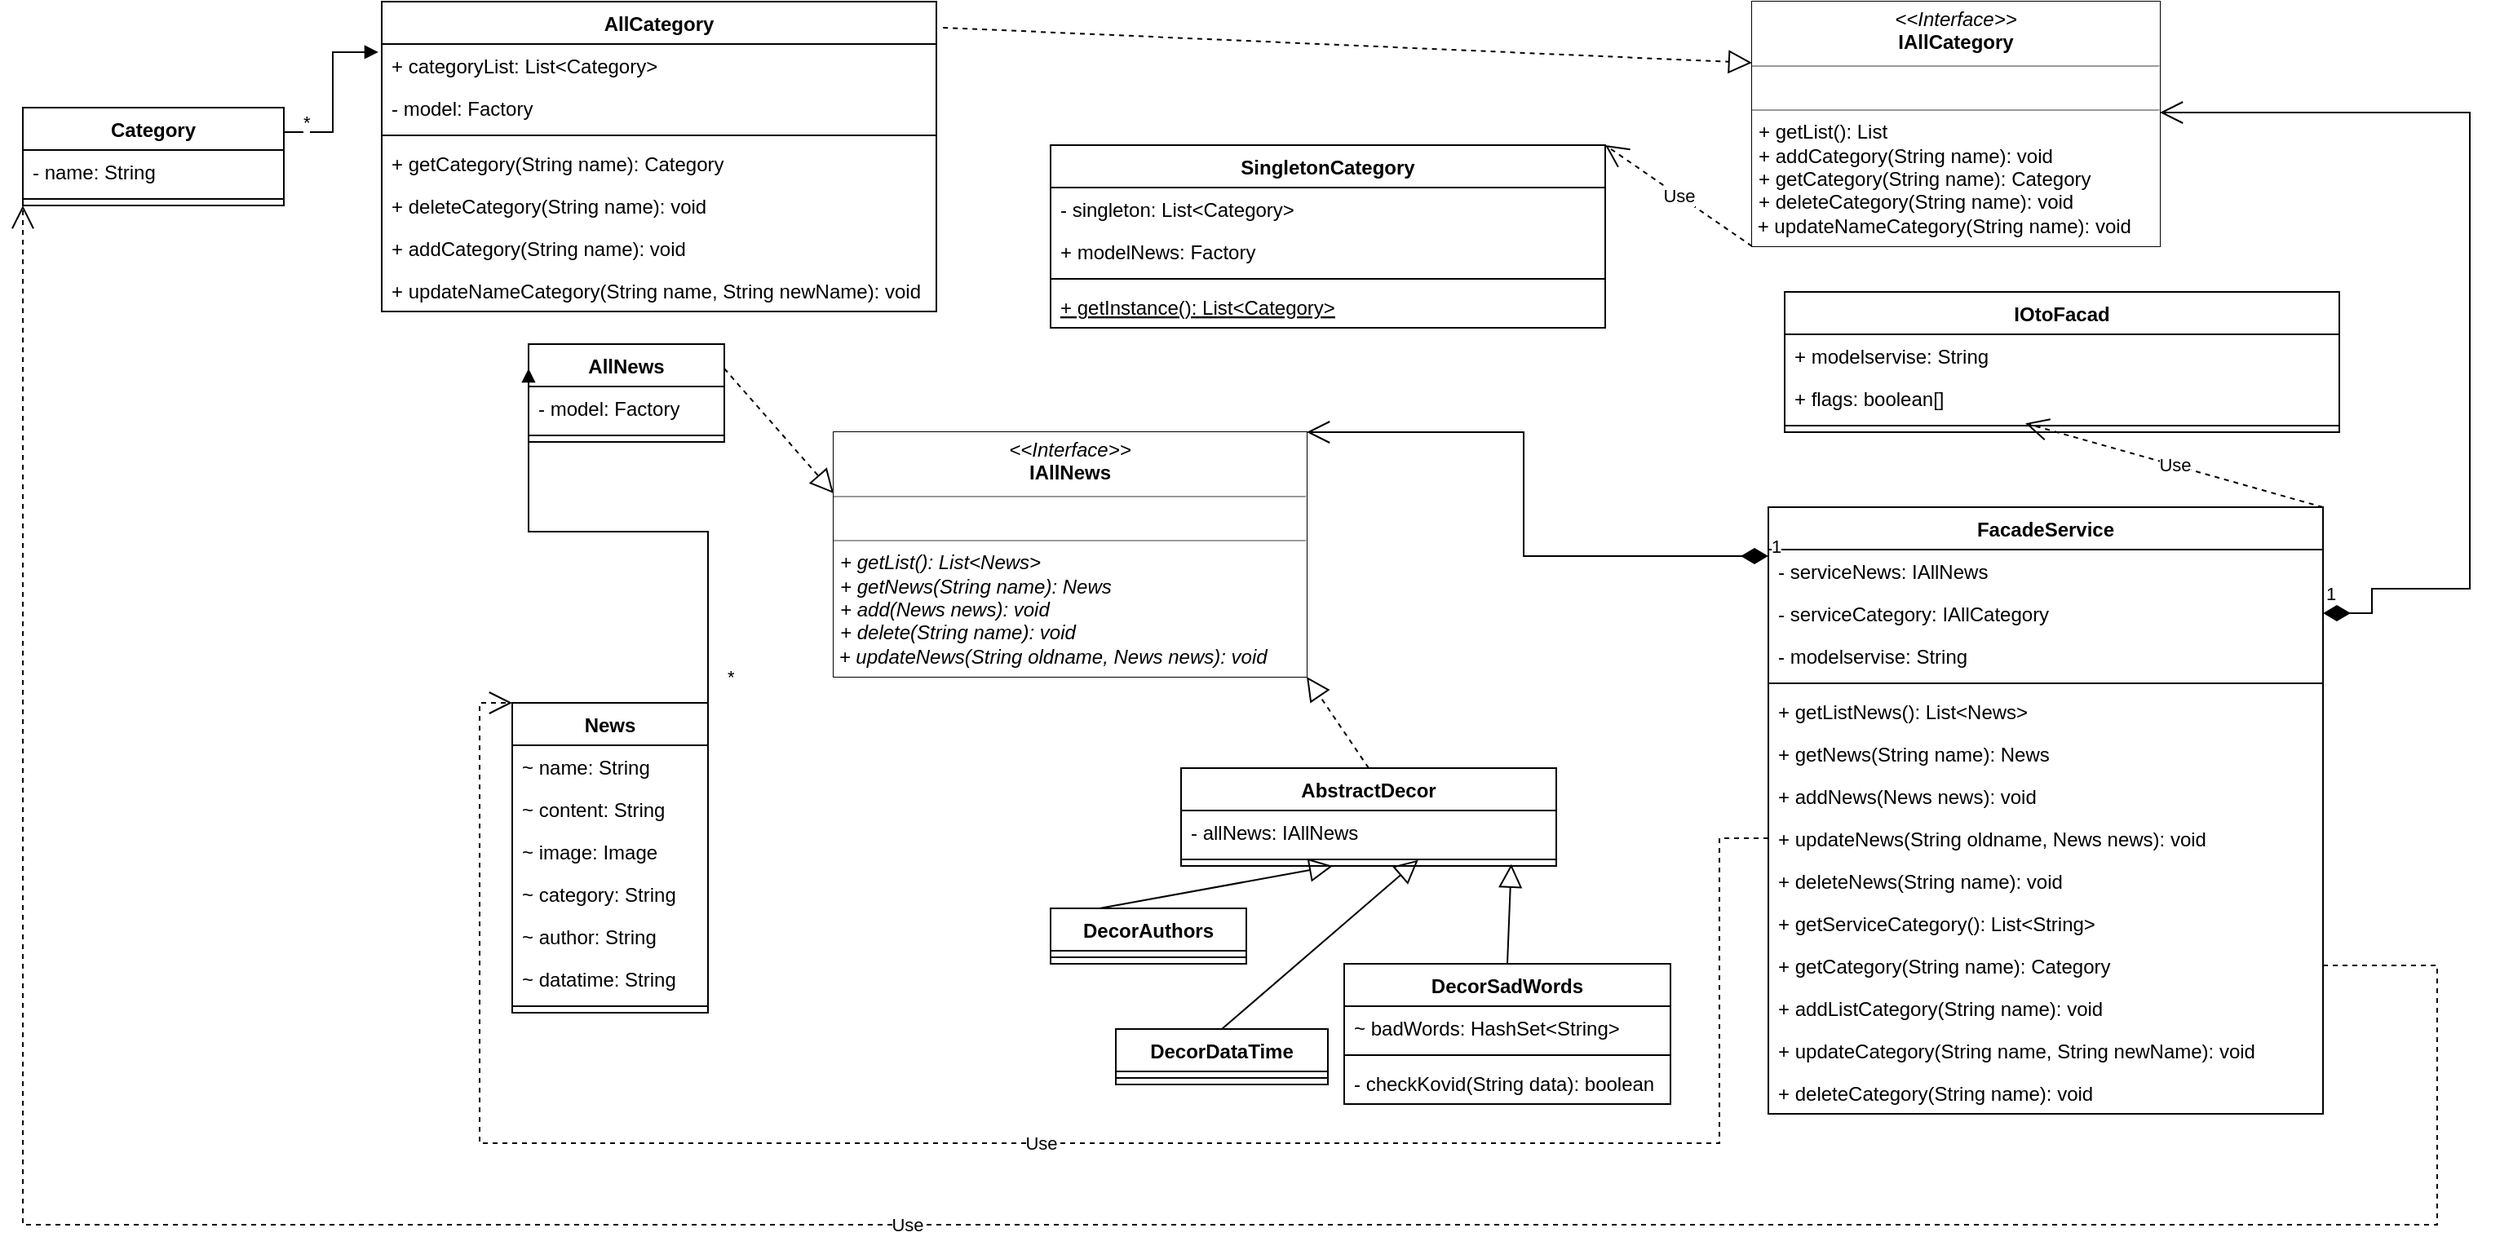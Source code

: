 <mxfile version="15.8.2" type="device"><diagram id="rL24LJcevm40rNRzbNfl" name="Facad"><mxGraphModel dx="2031" dy="1134" grid="1" gridSize="10" guides="1" tooltips="1" connect="1" arrows="1" fold="1" page="1" pageScale="1" pageWidth="827" pageHeight="1169" math="0" shadow="0"><root><mxCell id="0"/><mxCell id="1" parent="0"/><mxCell id="6PIqYTQvQOv_IJyZd2Ne-15" value="Category" style="swimlane;fontStyle=1;align=center;verticalAlign=top;childLayout=stackLayout;horizontal=1;startSize=26;horizontalStack=0;resizeParent=1;resizeParentMax=0;resizeLast=0;collapsible=1;marginBottom=0;labelBackgroundColor=#FFFFFF;" vertex="1" parent="1"><mxGeometry x="40" y="105" width="160" height="60" as="geometry"><mxRectangle x="40" y="80" width="80" height="26" as="alternateBounds"/></mxGeometry></mxCell><mxCell id="6PIqYTQvQOv_IJyZd2Ne-16" value="- name: String" style="text;strokeColor=none;fillColor=none;align=left;verticalAlign=top;spacingLeft=4;spacingRight=4;overflow=hidden;rotatable=0;points=[[0,0.5],[1,0.5]];portConstraint=eastwest;labelBackgroundColor=#FFFFFF;" vertex="1" parent="6PIqYTQvQOv_IJyZd2Ne-15"><mxGeometry y="26" width="160" height="26" as="geometry"/></mxCell><mxCell id="6PIqYTQvQOv_IJyZd2Ne-17" value="" style="line;strokeWidth=1;fillColor=none;align=left;verticalAlign=middle;spacingTop=-1;spacingLeft=3;spacingRight=3;rotatable=0;labelPosition=right;points=[];portConstraint=eastwest;labelBackgroundColor=#FFFFFF;" vertex="1" parent="6PIqYTQvQOv_IJyZd2Ne-15"><mxGeometry y="52" width="160" height="8" as="geometry"/></mxCell><mxCell id="6PIqYTQvQOv_IJyZd2Ne-24" value="AllCategory" style="swimlane;fontStyle=1;align=center;verticalAlign=top;childLayout=stackLayout;horizontal=1;startSize=26;horizontalStack=0;resizeParent=1;resizeParentMax=0;resizeLast=0;collapsible=1;marginBottom=0;labelBackgroundColor=#FFFFFF;" vertex="1" parent="1"><mxGeometry x="260" y="40" width="340" height="190" as="geometry"><mxRectangle x="260" y="80" width="100" height="26" as="alternateBounds"/></mxGeometry></mxCell><mxCell id="6PIqYTQvQOv_IJyZd2Ne-25" value="+ categoryList: List&lt;Category&gt;" style="text;strokeColor=none;fillColor=none;align=left;verticalAlign=top;spacingLeft=4;spacingRight=4;overflow=hidden;rotatable=0;points=[[0,0.5],[1,0.5]];portConstraint=eastwest;labelBackgroundColor=#FFFFFF;" vertex="1" parent="6PIqYTQvQOv_IJyZd2Ne-24"><mxGeometry y="26" width="340" height="26" as="geometry"/></mxCell><mxCell id="6PIqYTQvQOv_IJyZd2Ne-28" value="- model: Factory" style="text;strokeColor=none;fillColor=none;align=left;verticalAlign=top;spacingLeft=4;spacingRight=4;overflow=hidden;rotatable=0;points=[[0,0.5],[1,0.5]];portConstraint=eastwest;labelBackgroundColor=#FFFFFF;" vertex="1" parent="6PIqYTQvQOv_IJyZd2Ne-24"><mxGeometry y="52" width="340" height="26" as="geometry"/></mxCell><mxCell id="6PIqYTQvQOv_IJyZd2Ne-26" value="" style="line;strokeWidth=1;fillColor=none;align=left;verticalAlign=middle;spacingTop=-1;spacingLeft=3;spacingRight=3;rotatable=0;labelPosition=right;points=[];portConstraint=eastwest;labelBackgroundColor=#FFFFFF;" vertex="1" parent="6PIqYTQvQOv_IJyZd2Ne-24"><mxGeometry y="78" width="340" height="8" as="geometry"/></mxCell><mxCell id="6PIqYTQvQOv_IJyZd2Ne-27" value="+ getCategory(String name): Category" style="text;strokeColor=none;fillColor=none;align=left;verticalAlign=top;spacingLeft=4;spacingRight=4;overflow=hidden;rotatable=0;points=[[0,0.5],[1,0.5]];portConstraint=eastwest;labelBackgroundColor=#FFFFFF;" vertex="1" parent="6PIqYTQvQOv_IJyZd2Ne-24"><mxGeometry y="86" width="340" height="26" as="geometry"/></mxCell><mxCell id="6PIqYTQvQOv_IJyZd2Ne-29" value="+ deleteCategory(String name): void" style="text;strokeColor=none;fillColor=none;align=left;verticalAlign=top;spacingLeft=4;spacingRight=4;overflow=hidden;rotatable=0;points=[[0,0.5],[1,0.5]];portConstraint=eastwest;labelBackgroundColor=#FFFFFF;" vertex="1" parent="6PIqYTQvQOv_IJyZd2Ne-24"><mxGeometry y="112" width="340" height="26" as="geometry"/></mxCell><mxCell id="6PIqYTQvQOv_IJyZd2Ne-30" value="+ addCategory(String name): void" style="text;strokeColor=none;fillColor=none;align=left;verticalAlign=top;spacingLeft=4;spacingRight=4;overflow=hidden;rotatable=0;points=[[0,0.5],[1,0.5]];portConstraint=eastwest;labelBackgroundColor=#FFFFFF;" vertex="1" parent="6PIqYTQvQOv_IJyZd2Ne-24"><mxGeometry y="138" width="340" height="26" as="geometry"/></mxCell><mxCell id="6PIqYTQvQOv_IJyZd2Ne-31" value="+ updateNameCategory(String name, String newName): void" style="text;strokeColor=none;fillColor=none;align=left;verticalAlign=top;spacingLeft=4;spacingRight=4;overflow=hidden;rotatable=0;points=[[0,0.5],[1,0.5]];portConstraint=eastwest;labelBackgroundColor=#FFFFFF;" vertex="1" parent="6PIqYTQvQOv_IJyZd2Ne-24"><mxGeometry y="164" width="340" height="26" as="geometry"/></mxCell><mxCell id="6PIqYTQvQOv_IJyZd2Ne-32" value="News" style="swimlane;fontStyle=1;align=center;verticalAlign=top;childLayout=stackLayout;horizontal=1;startSize=26;horizontalStack=0;resizeParent=1;resizeParentMax=0;resizeLast=0;collapsible=1;marginBottom=0;labelBackgroundColor=#FFFFFF;" vertex="1" parent="1"><mxGeometry x="340" y="470" width="120" height="190" as="geometry"><mxRectangle x="260" y="80" width="100" height="26" as="alternateBounds"/></mxGeometry></mxCell><mxCell id="6PIqYTQvQOv_IJyZd2Ne-33" value="~ name: String" style="text;strokeColor=none;fillColor=none;align=left;verticalAlign=top;spacingLeft=4;spacingRight=4;overflow=hidden;rotatable=0;points=[[0,0.5],[1,0.5]];portConstraint=eastwest;labelBackgroundColor=#FFFFFF;" vertex="1" parent="6PIqYTQvQOv_IJyZd2Ne-32"><mxGeometry y="26" width="120" height="26" as="geometry"/></mxCell><mxCell id="6PIqYTQvQOv_IJyZd2Ne-34" value="~ content: String" style="text;strokeColor=none;fillColor=none;align=left;verticalAlign=top;spacingLeft=4;spacingRight=4;overflow=hidden;rotatable=0;points=[[0,0.5],[1,0.5]];portConstraint=eastwest;labelBackgroundColor=#FFFFFF;" vertex="1" parent="6PIqYTQvQOv_IJyZd2Ne-32"><mxGeometry y="52" width="120" height="26" as="geometry"/></mxCell><mxCell id="6PIqYTQvQOv_IJyZd2Ne-40" value="~ image: Image" style="text;strokeColor=none;fillColor=none;align=left;verticalAlign=top;spacingLeft=4;spacingRight=4;overflow=hidden;rotatable=0;points=[[0,0.5],[1,0.5]];portConstraint=eastwest;labelBackgroundColor=#FFFFFF;" vertex="1" parent="6PIqYTQvQOv_IJyZd2Ne-32"><mxGeometry y="78" width="120" height="26" as="geometry"/></mxCell><mxCell id="6PIqYTQvQOv_IJyZd2Ne-41" value="~ category: String" style="text;strokeColor=none;fillColor=none;align=left;verticalAlign=top;spacingLeft=4;spacingRight=4;overflow=hidden;rotatable=0;points=[[0,0.5],[1,0.5]];portConstraint=eastwest;labelBackgroundColor=#FFFFFF;" vertex="1" parent="6PIqYTQvQOv_IJyZd2Ne-32"><mxGeometry y="104" width="120" height="26" as="geometry"/></mxCell><mxCell id="6PIqYTQvQOv_IJyZd2Ne-43" value="~ author: String" style="text;strokeColor=none;fillColor=none;align=left;verticalAlign=top;spacingLeft=4;spacingRight=4;overflow=hidden;rotatable=0;points=[[0,0.5],[1,0.5]];portConstraint=eastwest;labelBackgroundColor=#FFFFFF;" vertex="1" parent="6PIqYTQvQOv_IJyZd2Ne-32"><mxGeometry y="130" width="120" height="26" as="geometry"/></mxCell><mxCell id="6PIqYTQvQOv_IJyZd2Ne-44" value="~ datatime: String" style="text;strokeColor=none;fillColor=none;align=left;verticalAlign=top;spacingLeft=4;spacingRight=4;overflow=hidden;rotatable=0;points=[[0,0.5],[1,0.5]];portConstraint=eastwest;labelBackgroundColor=#FFFFFF;" vertex="1" parent="6PIqYTQvQOv_IJyZd2Ne-32"><mxGeometry y="156" width="120" height="26" as="geometry"/></mxCell><mxCell id="6PIqYTQvQOv_IJyZd2Ne-35" value="" style="line;strokeWidth=1;fillColor=none;align=left;verticalAlign=middle;spacingTop=-1;spacingLeft=3;spacingRight=3;rotatable=0;labelPosition=right;points=[];portConstraint=eastwest;labelBackgroundColor=#FFFFFF;" vertex="1" parent="6PIqYTQvQOv_IJyZd2Ne-32"><mxGeometry y="182" width="120" height="8" as="geometry"/></mxCell><mxCell id="6PIqYTQvQOv_IJyZd2Ne-45" value="AllNews" style="swimlane;fontStyle=1;align=center;verticalAlign=top;childLayout=stackLayout;horizontal=1;startSize=26;horizontalStack=0;resizeParent=1;resizeParentMax=0;resizeLast=0;collapsible=1;marginBottom=0;labelBackgroundColor=#FFFFFF;" vertex="1" parent="1"><mxGeometry x="350" y="250" width="120" height="60" as="geometry"><mxRectangle x="260" y="80" width="100" height="26" as="alternateBounds"/></mxGeometry></mxCell><mxCell id="6PIqYTQvQOv_IJyZd2Ne-50" value="- model: Factory" style="text;strokeColor=none;fillColor=none;align=left;verticalAlign=top;spacingLeft=4;spacingRight=4;overflow=hidden;rotatable=0;points=[[0,0.5],[1,0.5]];portConstraint=eastwest;labelBackgroundColor=#FFFFFF;" vertex="1" parent="6PIqYTQvQOv_IJyZd2Ne-45"><mxGeometry y="26" width="120" height="26" as="geometry"/></mxCell><mxCell id="6PIqYTQvQOv_IJyZd2Ne-52" value="" style="line;strokeWidth=1;fillColor=none;align=left;verticalAlign=middle;spacingTop=-1;spacingLeft=3;spacingRight=3;rotatable=0;labelPosition=right;points=[];portConstraint=eastwest;labelBackgroundColor=#FFFFFF;" vertex="1" parent="6PIqYTQvQOv_IJyZd2Ne-45"><mxGeometry y="52" width="120" height="8" as="geometry"/></mxCell><mxCell id="6PIqYTQvQOv_IJyZd2Ne-53" value="&lt;p style=&quot;margin: 0px ; margin-top: 4px ; text-align: center&quot;&gt;&lt;i&gt;&amp;lt;&amp;lt;Interface&amp;gt;&amp;gt;&lt;/i&gt;&lt;br&gt;&lt;b&gt;IAllCategory&lt;/b&gt;&lt;/p&gt;&lt;hr size=&quot;1&quot;&gt;&lt;p style=&quot;margin: 0px ; margin-left: 4px&quot;&gt;&lt;br&gt;&lt;/p&gt;&lt;hr size=&quot;1&quot;&gt;&lt;p style=&quot;margin: 0px ; margin-left: 4px&quot;&gt;+ getList(): List&lt;br&gt;+ addCategory(String name): void&lt;/p&gt;&lt;p style=&quot;margin: 0px ; margin-left: 4px&quot;&gt;+ getCategory(String name): Category&lt;/p&gt;&lt;p style=&quot;margin: 0px ; margin-left: 4px&quot;&gt;+ deleteCategory(String name): void&lt;br&gt;&lt;/p&gt;&lt;div&gt;&amp;nbsp;+ updateNameCategory(String name): void&lt;br&gt;&lt;/div&gt;" style="verticalAlign=top;align=left;overflow=fill;fontSize=12;fontFamily=Helvetica;html=1;labelBackgroundColor=#FFFFFF;" vertex="1" parent="1"><mxGeometry x="1100" y="40" width="250" height="150" as="geometry"/></mxCell><mxCell id="6PIqYTQvQOv_IJyZd2Ne-54" value="&lt;p style=&quot;margin: 0px ; margin-top: 4px ; text-align: center&quot;&gt;&lt;i&gt;&amp;lt;&amp;lt;Interface&amp;gt;&amp;gt;&lt;/i&gt;&lt;br&gt;&lt;b&gt;IAllNews&lt;/b&gt;&lt;/p&gt;&lt;hr size=&quot;1&quot;&gt;&lt;p style=&quot;margin: 0px ; margin-left: 4px&quot;&gt;&lt;br&gt;&lt;/p&gt;&lt;hr size=&quot;1&quot;&gt;&lt;p style=&quot;margin: 0px 0px 0px 4px&quot;&gt;&lt;i&gt;+ getList(): List&amp;lt;News&amp;gt;&lt;br&gt;+ getNews(String name): News&lt;/i&gt;&lt;/p&gt;&lt;p style=&quot;margin: 0px 0px 0px 4px&quot;&gt;&lt;i&gt;+ add(News news): void&lt;/i&gt;&lt;/p&gt;&lt;p style=&quot;margin: 0px 0px 0px 4px&quot;&gt;&lt;i&gt;+ delete(String name): void&lt;br&gt;&lt;/i&gt;&lt;/p&gt;&lt;div&gt;&lt;i&gt;&amp;nbsp;+ updateNews(String oldname, News news): void&lt;/i&gt;&lt;/div&gt;" style="verticalAlign=top;align=left;overflow=fill;fontSize=12;fontFamily=Helvetica;html=1;labelBackgroundColor=#FFFFFF;" vertex="1" parent="1"><mxGeometry x="537" y="304" width="290" height="150" as="geometry"/></mxCell><mxCell id="6PIqYTQvQOv_IJyZd2Ne-55" value="AbstractDecor" style="swimlane;fontStyle=1;align=center;verticalAlign=top;childLayout=stackLayout;horizontal=1;startSize=26;horizontalStack=0;resizeParent=1;resizeParentMax=0;resizeLast=0;collapsible=1;marginBottom=0;labelBackgroundColor=#FFFFFF;" vertex="1" parent="1"><mxGeometry x="750" y="510" width="230" height="60" as="geometry"><mxRectangle x="260" y="80" width="100" height="26" as="alternateBounds"/></mxGeometry></mxCell><mxCell id="6PIqYTQvQOv_IJyZd2Ne-57" value="- allNews: IAllNews" style="text;strokeColor=none;fillColor=none;align=left;verticalAlign=top;spacingLeft=4;spacingRight=4;overflow=hidden;rotatable=0;points=[[0,0.5],[1,0.5]];portConstraint=eastwest;labelBackgroundColor=#FFFFFF;" vertex="1" parent="6PIqYTQvQOv_IJyZd2Ne-55"><mxGeometry y="26" width="230" height="26" as="geometry"/></mxCell><mxCell id="6PIqYTQvQOv_IJyZd2Ne-58" value="" style="line;strokeWidth=1;fillColor=none;align=left;verticalAlign=middle;spacingTop=-1;spacingLeft=3;spacingRight=3;rotatable=0;labelPosition=right;points=[];portConstraint=eastwest;labelBackgroundColor=#FFFFFF;" vertex="1" parent="6PIqYTQvQOv_IJyZd2Ne-55"><mxGeometry y="52" width="230" height="8" as="geometry"/></mxCell><mxCell id="6PIqYTQvQOv_IJyZd2Ne-63" value="" style="endArrow=block;dashed=1;endFill=0;endSize=12;html=1;rounded=0;exitX=0.5;exitY=0;exitDx=0;exitDy=0;entryX=1;entryY=1;entryDx=0;entryDy=0;" edge="1" parent="1" source="6PIqYTQvQOv_IJyZd2Ne-55" target="6PIqYTQvQOv_IJyZd2Ne-54"><mxGeometry width="160" relative="1" as="geometry"><mxPoint x="414" y="379.5" as="sourcePoint"/><mxPoint x="574" y="379.5" as="targetPoint"/></mxGeometry></mxCell><mxCell id="6PIqYTQvQOv_IJyZd2Ne-65" value="" style="endArrow=block;dashed=1;endFill=0;endSize=12;html=1;rounded=0;exitX=1.012;exitY=0.084;exitDx=0;exitDy=0;entryX=0;entryY=0.25;entryDx=0;entryDy=0;exitPerimeter=0;" edge="1" parent="1" source="6PIqYTQvQOv_IJyZd2Ne-24" target="6PIqYTQvQOv_IJyZd2Ne-53"><mxGeometry width="160" relative="1" as="geometry"><mxPoint x="490" y="325" as="sourcePoint"/><mxPoint x="750" y="240" as="targetPoint"/></mxGeometry></mxCell><mxCell id="6PIqYTQvQOv_IJyZd2Ne-64" value="" style="endArrow=block;dashed=1;endFill=0;endSize=12;html=1;rounded=0;exitX=1;exitY=0.25;exitDx=0;exitDy=0;entryX=0;entryY=0.25;entryDx=0;entryDy=0;" edge="1" parent="1" source="6PIqYTQvQOv_IJyZd2Ne-45" target="6PIqYTQvQOv_IJyZd2Ne-54"><mxGeometry width="160" relative="1" as="geometry"><mxPoint x="320" y="467.5" as="sourcePoint"/><mxPoint x="580" y="382.5" as="targetPoint"/></mxGeometry></mxCell><mxCell id="6PIqYTQvQOv_IJyZd2Ne-66" value="" style="endArrow=block;endFill=1;html=1;edgeStyle=orthogonalEdgeStyle;align=left;verticalAlign=top;rounded=0;exitX=1;exitY=0.25;exitDx=0;exitDy=0;entryX=-0.006;entryY=0.192;entryDx=0;entryDy=0;entryPerimeter=0;" edge="1" parent="1" source="6PIqYTQvQOv_IJyZd2Ne-15" target="6PIqYTQvQOv_IJyZd2Ne-25"><mxGeometry x="-1" relative="1" as="geometry"><mxPoint x="330" y="430" as="sourcePoint"/><mxPoint x="490" y="430" as="targetPoint"/></mxGeometry></mxCell><mxCell id="6PIqYTQvQOv_IJyZd2Ne-67" value="*" style="edgeLabel;resizable=0;html=1;align=left;verticalAlign=bottom;labelBackgroundColor=#FFFFFF;" connectable="0" vertex="1" parent="6PIqYTQvQOv_IJyZd2Ne-66"><mxGeometry x="-1" relative="1" as="geometry"><mxPoint x="10" y="2" as="offset"/></mxGeometry></mxCell><mxCell id="6PIqYTQvQOv_IJyZd2Ne-68" value="" style="endArrow=block;endFill=1;html=1;edgeStyle=orthogonalEdgeStyle;align=left;verticalAlign=top;rounded=0;entryX=0;entryY=0.25;entryDx=0;entryDy=0;exitX=1;exitY=1;exitDx=0;exitDy=0;" edge="1" parent="1" source="6PIqYTQvQOv_IJyZd2Ne-32" target="6PIqYTQvQOv_IJyZd2Ne-45"><mxGeometry x="-1" relative="1" as="geometry"><mxPoint x="120" y="365" as="sourcePoint"/><mxPoint x="227.96" y="384.992" as="targetPoint"/><Array as="points"><mxPoint x="460" y="365"/><mxPoint x="350" y="365"/></Array></mxGeometry></mxCell><mxCell id="6PIqYTQvQOv_IJyZd2Ne-69" value="*" style="edgeLabel;resizable=0;html=1;align=left;verticalAlign=bottom;labelBackgroundColor=#FFFFFF;" connectable="0" vertex="1" parent="6PIqYTQvQOv_IJyZd2Ne-68"><mxGeometry x="-1" relative="1" as="geometry"><mxPoint x="10" y="-198" as="offset"/></mxGeometry></mxCell><mxCell id="6PIqYTQvQOv_IJyZd2Ne-71" value="DecorAuthors" style="swimlane;fontStyle=1;align=center;verticalAlign=top;childLayout=stackLayout;horizontal=1;startSize=26;horizontalStack=0;resizeParent=1;resizeParentMax=0;resizeLast=0;collapsible=1;marginBottom=0;labelBackgroundColor=#FFFFFF;" vertex="1" parent="1"><mxGeometry x="670" y="596" width="120" height="34" as="geometry"><mxRectangle x="260" y="80" width="100" height="26" as="alternateBounds"/></mxGeometry></mxCell><mxCell id="6PIqYTQvQOv_IJyZd2Ne-73" value="" style="line;strokeWidth=1;fillColor=none;align=left;verticalAlign=middle;spacingTop=-1;spacingLeft=3;spacingRight=3;rotatable=0;labelPosition=right;points=[];portConstraint=eastwest;labelBackgroundColor=#FFFFFF;" vertex="1" parent="6PIqYTQvQOv_IJyZd2Ne-71"><mxGeometry y="26" width="120" height="8" as="geometry"/></mxCell><mxCell id="6PIqYTQvQOv_IJyZd2Ne-74" value="DecorSadWords" style="swimlane;fontStyle=1;align=center;verticalAlign=top;childLayout=stackLayout;horizontal=1;startSize=26;horizontalStack=0;resizeParent=1;resizeParentMax=0;resizeLast=0;collapsible=1;marginBottom=0;labelBackgroundColor=#FFFFFF;" vertex="1" parent="1"><mxGeometry x="850" y="630" width="200" height="86" as="geometry"><mxRectangle x="260" y="80" width="100" height="26" as="alternateBounds"/></mxGeometry></mxCell><mxCell id="6PIqYTQvQOv_IJyZd2Ne-75" value="~ badWords: HashSet&lt;String&gt;" style="text;strokeColor=none;fillColor=none;align=left;verticalAlign=top;spacingLeft=4;spacingRight=4;overflow=hidden;rotatable=0;points=[[0,0.5],[1,0.5]];portConstraint=eastwest;labelBackgroundColor=#FFFFFF;" vertex="1" parent="6PIqYTQvQOv_IJyZd2Ne-74"><mxGeometry y="26" width="200" height="26" as="geometry"/></mxCell><mxCell id="6PIqYTQvQOv_IJyZd2Ne-76" value="" style="line;strokeWidth=1;fillColor=none;align=left;verticalAlign=middle;spacingTop=-1;spacingLeft=3;spacingRight=3;rotatable=0;labelPosition=right;points=[];portConstraint=eastwest;labelBackgroundColor=#FFFFFF;" vertex="1" parent="6PIqYTQvQOv_IJyZd2Ne-74"><mxGeometry y="52" width="200" height="8" as="geometry"/></mxCell><mxCell id="6PIqYTQvQOv_IJyZd2Ne-80" value="- checkKovid(String data): boolean" style="text;strokeColor=none;fillColor=none;align=left;verticalAlign=top;spacingLeft=4;spacingRight=4;overflow=hidden;rotatable=0;points=[[0,0.5],[1,0.5]];portConstraint=eastwest;labelBackgroundColor=#FFFFFF;" vertex="1" parent="6PIqYTQvQOv_IJyZd2Ne-74"><mxGeometry y="60" width="200" height="26" as="geometry"/></mxCell><mxCell id="6PIqYTQvQOv_IJyZd2Ne-77" value="DecorDataTime" style="swimlane;fontStyle=1;align=center;verticalAlign=top;childLayout=stackLayout;horizontal=1;startSize=26;horizontalStack=0;resizeParent=1;resizeParentMax=0;resizeLast=0;collapsible=1;marginBottom=0;labelBackgroundColor=#FFFFFF;" vertex="1" parent="1"><mxGeometry x="710" y="670" width="130" height="34" as="geometry"><mxRectangle x="260" y="80" width="100" height="26" as="alternateBounds"/></mxGeometry></mxCell><mxCell id="6PIqYTQvQOv_IJyZd2Ne-79" value="" style="line;strokeWidth=1;fillColor=none;align=left;verticalAlign=middle;spacingTop=-1;spacingLeft=3;spacingRight=3;rotatable=0;labelPosition=right;points=[];portConstraint=eastwest;labelBackgroundColor=#FFFFFF;" vertex="1" parent="6PIqYTQvQOv_IJyZd2Ne-77"><mxGeometry y="26" width="130" height="8" as="geometry"/></mxCell><mxCell id="6PIqYTQvQOv_IJyZd2Ne-81" value="" style="endArrow=block;endFill=0;endSize=12;html=1;rounded=0;exitX=0.25;exitY=0;exitDx=0;exitDy=0;" edge="1" parent="1" source="6PIqYTQvQOv_IJyZd2Ne-71" target="6PIqYTQvQOv_IJyZd2Ne-58"><mxGeometry width="160" relative="1" as="geometry"><mxPoint x="30" y="630" as="sourcePoint"/><mxPoint x="270" y="590" as="targetPoint"/></mxGeometry></mxCell><mxCell id="6PIqYTQvQOv_IJyZd2Ne-82" value="" style="endArrow=block;endFill=0;endSize=12;html=1;rounded=0;exitX=0.5;exitY=0;exitDx=0;exitDy=0;entryX=0.632;entryY=0.542;entryDx=0;entryDy=0;entryPerimeter=0;" edge="1" parent="1" source="6PIqYTQvQOv_IJyZd2Ne-77" target="6PIqYTQvQOv_IJyZd2Ne-58"><mxGeometry width="160" relative="1" as="geometry"><mxPoint x="400.34" y="637.83" as="sourcePoint"/><mxPoint x="479.66" y="579.998" as="targetPoint"/></mxGeometry></mxCell><mxCell id="6PIqYTQvQOv_IJyZd2Ne-83" value="" style="endArrow=block;endFill=0;endSize=12;html=1;rounded=0;entryX=0.88;entryY=0.854;entryDx=0;entryDy=0;entryPerimeter=0;exitX=0.5;exitY=0;exitDx=0;exitDy=0;" edge="1" parent="1" source="6PIqYTQvQOv_IJyZd2Ne-74" target="6PIqYTQvQOv_IJyZd2Ne-58"><mxGeometry width="160" relative="1" as="geometry"><mxPoint x="700" y="638" as="sourcePoint"/><mxPoint x="729.32" y="579.998" as="targetPoint"/></mxGeometry></mxCell><mxCell id="6PIqYTQvQOv_IJyZd2Ne-84" value="FacadeService" style="swimlane;fontStyle=1;align=center;verticalAlign=top;childLayout=stackLayout;horizontal=1;startSize=26;horizontalStack=0;resizeParent=1;resizeParentMax=0;resizeLast=0;collapsible=1;marginBottom=0;labelBackgroundColor=#FFFFFF;" vertex="1" parent="1"><mxGeometry x="1110" y="350" width="340" height="372" as="geometry"><mxRectangle x="260" y="80" width="100" height="26" as="alternateBounds"/></mxGeometry></mxCell><mxCell id="6PIqYTQvQOv_IJyZd2Ne-85" value="- serviceNews: IAllNews" style="text;strokeColor=none;fillColor=none;align=left;verticalAlign=top;spacingLeft=4;spacingRight=4;overflow=hidden;rotatable=0;points=[[0,0.5],[1,0.5]];portConstraint=eastwest;labelBackgroundColor=#FFFFFF;" vertex="1" parent="6PIqYTQvQOv_IJyZd2Ne-84"><mxGeometry y="26" width="340" height="26" as="geometry"/></mxCell><mxCell id="6PIqYTQvQOv_IJyZd2Ne-108" value="- serviceCategory: IAllCategory" style="text;strokeColor=none;fillColor=none;align=left;verticalAlign=top;spacingLeft=4;spacingRight=4;overflow=hidden;rotatable=0;points=[[0,0.5],[1,0.5]];portConstraint=eastwest;labelBackgroundColor=#FFFFFF;" vertex="1" parent="6PIqYTQvQOv_IJyZd2Ne-84"><mxGeometry y="52" width="340" height="26" as="geometry"/></mxCell><mxCell id="6PIqYTQvQOv_IJyZd2Ne-86" value="- modelservise: String" style="text;strokeColor=none;fillColor=none;align=left;verticalAlign=top;spacingLeft=4;spacingRight=4;overflow=hidden;rotatable=0;points=[[0,0.5],[1,0.5]];portConstraint=eastwest;labelBackgroundColor=#FFFFFF;" vertex="1" parent="6PIqYTQvQOv_IJyZd2Ne-84"><mxGeometry y="78" width="340" height="26" as="geometry"/></mxCell><mxCell id="6PIqYTQvQOv_IJyZd2Ne-87" value="" style="line;strokeWidth=1;fillColor=none;align=left;verticalAlign=middle;spacingTop=-1;spacingLeft=3;spacingRight=3;rotatable=0;labelPosition=right;points=[];portConstraint=eastwest;labelBackgroundColor=#FFFFFF;" vertex="1" parent="6PIqYTQvQOv_IJyZd2Ne-84"><mxGeometry y="104" width="340" height="8" as="geometry"/></mxCell><mxCell id="6PIqYTQvQOv_IJyZd2Ne-88" value="+ getListNews(): List&lt;News&gt;" style="text;strokeColor=none;fillColor=none;align=left;verticalAlign=top;spacingLeft=4;spacingRight=4;overflow=hidden;rotatable=0;points=[[0,0.5],[1,0.5]];portConstraint=eastwest;labelBackgroundColor=#FFFFFF;" vertex="1" parent="6PIqYTQvQOv_IJyZd2Ne-84"><mxGeometry y="112" width="340" height="26" as="geometry"/></mxCell><mxCell id="6PIqYTQvQOv_IJyZd2Ne-89" value="+ getNews(String name): News" style="text;strokeColor=none;fillColor=none;align=left;verticalAlign=top;spacingLeft=4;spacingRight=4;overflow=hidden;rotatable=0;points=[[0,0.5],[1,0.5]];portConstraint=eastwest;labelBackgroundColor=#FFFFFF;" vertex="1" parent="6PIqYTQvQOv_IJyZd2Ne-84"><mxGeometry y="138" width="340" height="26" as="geometry"/></mxCell><mxCell id="6PIqYTQvQOv_IJyZd2Ne-110" value="+ addNews(News news): void" style="text;strokeColor=none;fillColor=none;align=left;verticalAlign=top;spacingLeft=4;spacingRight=4;overflow=hidden;rotatable=0;points=[[0,0.5],[1,0.5]];portConstraint=eastwest;labelBackgroundColor=#FFFFFF;" vertex="1" parent="6PIqYTQvQOv_IJyZd2Ne-84"><mxGeometry y="164" width="340" height="26" as="geometry"/></mxCell><mxCell id="6PIqYTQvQOv_IJyZd2Ne-114" value="+ updateNews(String oldname, News news): void" style="text;strokeColor=none;fillColor=none;align=left;verticalAlign=top;spacingLeft=4;spacingRight=4;overflow=hidden;rotatable=0;points=[[0,0.5],[1,0.5]];portConstraint=eastwest;labelBackgroundColor=#FFFFFF;" vertex="1" parent="6PIqYTQvQOv_IJyZd2Ne-84"><mxGeometry y="190" width="340" height="26" as="geometry"/></mxCell><mxCell id="6PIqYTQvQOv_IJyZd2Ne-113" value="+ deleteNews(String name): void" style="text;strokeColor=none;fillColor=none;align=left;verticalAlign=top;spacingLeft=4;spacingRight=4;overflow=hidden;rotatable=0;points=[[0,0.5],[1,0.5]];portConstraint=eastwest;labelBackgroundColor=#FFFFFF;" vertex="1" parent="6PIqYTQvQOv_IJyZd2Ne-84"><mxGeometry y="216" width="340" height="26" as="geometry"/></mxCell><mxCell id="6PIqYTQvQOv_IJyZd2Ne-112" value="+ getServiceCategory(): List&lt;String&gt;" style="text;strokeColor=none;fillColor=none;align=left;verticalAlign=top;spacingLeft=4;spacingRight=4;overflow=hidden;rotatable=0;points=[[0,0.5],[1,0.5]];portConstraint=eastwest;labelBackgroundColor=#FFFFFF;" vertex="1" parent="6PIqYTQvQOv_IJyZd2Ne-84"><mxGeometry y="242" width="340" height="26" as="geometry"/></mxCell><mxCell id="6PIqYTQvQOv_IJyZd2Ne-111" value="+ getCategory(String name): Category" style="text;strokeColor=none;fillColor=none;align=left;verticalAlign=top;spacingLeft=4;spacingRight=4;overflow=hidden;rotatable=0;points=[[0,0.5],[1,0.5]];portConstraint=eastwest;labelBackgroundColor=#FFFFFF;" vertex="1" parent="6PIqYTQvQOv_IJyZd2Ne-84"><mxGeometry y="268" width="340" height="26" as="geometry"/></mxCell><mxCell id="6PIqYTQvQOv_IJyZd2Ne-109" value="+ addListCategory(String name): void" style="text;strokeColor=none;fillColor=none;align=left;verticalAlign=top;spacingLeft=4;spacingRight=4;overflow=hidden;rotatable=0;points=[[0,0.5],[1,0.5]];portConstraint=eastwest;labelBackgroundColor=#FFFFFF;" vertex="1" parent="6PIqYTQvQOv_IJyZd2Ne-84"><mxGeometry y="294" width="340" height="26" as="geometry"/></mxCell><mxCell id="6PIqYTQvQOv_IJyZd2Ne-91" value="+ updateCategory(String name, String newName): void" style="text;strokeColor=none;fillColor=none;align=left;verticalAlign=top;spacingLeft=4;spacingRight=4;overflow=hidden;rotatable=0;points=[[0,0.5],[1,0.5]];portConstraint=eastwest;labelBackgroundColor=#FFFFFF;" vertex="1" parent="6PIqYTQvQOv_IJyZd2Ne-84"><mxGeometry y="320" width="340" height="26" as="geometry"/></mxCell><mxCell id="6PIqYTQvQOv_IJyZd2Ne-90" value="+ deleteCategory(String name): void" style="text;strokeColor=none;fillColor=none;align=left;verticalAlign=top;spacingLeft=4;spacingRight=4;overflow=hidden;rotatable=0;points=[[0,0.5],[1,0.5]];portConstraint=eastwest;labelBackgroundColor=#FFFFFF;" vertex="1" parent="6PIqYTQvQOv_IJyZd2Ne-84"><mxGeometry y="346" width="340" height="26" as="geometry"/></mxCell><mxCell id="6PIqYTQvQOv_IJyZd2Ne-92" value="IOtoFacad" style="swimlane;fontStyle=1;align=center;verticalAlign=top;childLayout=stackLayout;horizontal=1;startSize=26;horizontalStack=0;resizeParent=1;resizeParentMax=0;resizeLast=0;collapsible=1;marginBottom=0;labelBackgroundColor=#FFFFFF;" vertex="1" parent="1"><mxGeometry x="1120" y="218" width="340" height="86" as="geometry"><mxRectangle x="260" y="80" width="100" height="26" as="alternateBounds"/></mxGeometry></mxCell><mxCell id="6PIqYTQvQOv_IJyZd2Ne-93" value="+ modelservise: String" style="text;strokeColor=none;fillColor=none;align=left;verticalAlign=top;spacingLeft=4;spacingRight=4;overflow=hidden;rotatable=0;points=[[0,0.5],[1,0.5]];portConstraint=eastwest;labelBackgroundColor=#FFFFFF;" vertex="1" parent="6PIqYTQvQOv_IJyZd2Ne-92"><mxGeometry y="26" width="340" height="26" as="geometry"/></mxCell><mxCell id="6PIqYTQvQOv_IJyZd2Ne-94" value="+ flags: boolean[]" style="text;strokeColor=none;fillColor=none;align=left;verticalAlign=top;spacingLeft=4;spacingRight=4;overflow=hidden;rotatable=0;points=[[0,0.5],[1,0.5]];portConstraint=eastwest;labelBackgroundColor=#FFFFFF;" vertex="1" parent="6PIqYTQvQOv_IJyZd2Ne-92"><mxGeometry y="52" width="340" height="26" as="geometry"/></mxCell><mxCell id="6PIqYTQvQOv_IJyZd2Ne-95" value="" style="line;strokeWidth=1;fillColor=none;align=left;verticalAlign=middle;spacingTop=-1;spacingLeft=3;spacingRight=3;rotatable=0;labelPosition=right;points=[];portConstraint=eastwest;labelBackgroundColor=#FFFFFF;" vertex="1" parent="6PIqYTQvQOv_IJyZd2Ne-92"><mxGeometry y="78" width="340" height="8" as="geometry"/></mxCell><mxCell id="6PIqYTQvQOv_IJyZd2Ne-100" value="SingletonCategory" style="swimlane;fontStyle=1;align=center;verticalAlign=top;childLayout=stackLayout;horizontal=1;startSize=26;horizontalStack=0;resizeParent=1;resizeParentMax=0;resizeLast=0;collapsible=1;marginBottom=0;labelBackgroundColor=#FFFFFF;" vertex="1" parent="1"><mxGeometry x="670" y="128" width="340" height="112" as="geometry"><mxRectangle x="260" y="80" width="100" height="26" as="alternateBounds"/></mxGeometry></mxCell><mxCell id="6PIqYTQvQOv_IJyZd2Ne-101" value="- singleton: List&lt;Category&gt;" style="text;strokeColor=none;fillColor=none;align=left;verticalAlign=top;spacingLeft=4;spacingRight=4;overflow=hidden;rotatable=0;points=[[0,0.5],[1,0.5]];portConstraint=eastwest;labelBackgroundColor=#FFFFFF;" vertex="1" parent="6PIqYTQvQOv_IJyZd2Ne-100"><mxGeometry y="26" width="340" height="26" as="geometry"/></mxCell><mxCell id="6PIqYTQvQOv_IJyZd2Ne-102" value="+ modelNews: Factory" style="text;strokeColor=none;fillColor=none;align=left;verticalAlign=top;spacingLeft=4;spacingRight=4;overflow=hidden;rotatable=0;points=[[0,0.5],[1,0.5]];portConstraint=eastwest;labelBackgroundColor=#FFFFFF;" vertex="1" parent="6PIqYTQvQOv_IJyZd2Ne-100"><mxGeometry y="52" width="340" height="26" as="geometry"/></mxCell><mxCell id="6PIqYTQvQOv_IJyZd2Ne-103" value="" style="line;strokeWidth=1;fillColor=none;align=left;verticalAlign=middle;spacingTop=-1;spacingLeft=3;spacingRight=3;rotatable=0;labelPosition=right;points=[];portConstraint=eastwest;labelBackgroundColor=#FFFFFF;" vertex="1" parent="6PIqYTQvQOv_IJyZd2Ne-100"><mxGeometry y="78" width="340" height="8" as="geometry"/></mxCell><mxCell id="6PIqYTQvQOv_IJyZd2Ne-104" value="+ getInstance(): List&lt;Category&gt;" style="text;strokeColor=none;fillColor=none;align=left;verticalAlign=top;spacingLeft=4;spacingRight=4;overflow=hidden;rotatable=0;points=[[0,0.5],[1,0.5]];portConstraint=eastwest;labelBackgroundColor=#FFFFFF;sketch=0;fontStyle=4" vertex="1" parent="6PIqYTQvQOv_IJyZd2Ne-100"><mxGeometry y="86" width="340" height="26" as="geometry"/></mxCell><mxCell id="6PIqYTQvQOv_IJyZd2Ne-121" value="1" style="endArrow=open;html=1;endSize=12;startArrow=diamondThin;startSize=14;startFill=1;edgeStyle=orthogonalEdgeStyle;align=left;verticalAlign=bottom;rounded=0;entryX=1;entryY=0;entryDx=0;entryDy=0;" edge="1" parent="1" source="6PIqYTQvQOv_IJyZd2Ne-85" target="6PIqYTQvQOv_IJyZd2Ne-54"><mxGeometry x="-1" y="3" relative="1" as="geometry"><mxPoint x="1020" y="430" as="sourcePoint"/><mxPoint x="610" y="790" as="targetPoint"/><Array as="points"><mxPoint x="960" y="380"/><mxPoint x="960" y="304"/></Array></mxGeometry></mxCell><mxCell id="6PIqYTQvQOv_IJyZd2Ne-122" value="1" style="endArrow=open;html=1;endSize=12;startArrow=diamondThin;startSize=14;startFill=1;edgeStyle=orthogonalEdgeStyle;align=left;verticalAlign=bottom;rounded=0;exitX=1;exitY=0.5;exitDx=0;exitDy=0;" edge="1" parent="1" source="6PIqYTQvQOv_IJyZd2Ne-108" target="6PIqYTQvQOv_IJyZd2Ne-53"><mxGeometry x="-1" y="3" relative="1" as="geometry"><mxPoint x="1130" y="240" as="sourcePoint"/><mxPoint x="980" y="164" as="targetPoint"/><Array as="points"><mxPoint x="1480" y="415"/><mxPoint x="1480" y="400"/><mxPoint x="1540" y="400"/><mxPoint x="1540" y="108"/></Array></mxGeometry></mxCell><mxCell id="6PIqYTQvQOv_IJyZd2Ne-124" value="Use" style="endArrow=open;endSize=12;dashed=1;html=1;rounded=0;exitX=1;exitY=0;exitDx=0;exitDy=0;entryX=0.434;entryY=0.321;entryDx=0;entryDy=0;entryPerimeter=0;" edge="1" parent="1" source="6PIqYTQvQOv_IJyZd2Ne-84" target="6PIqYTQvQOv_IJyZd2Ne-95"><mxGeometry width="160" relative="1" as="geometry"><mxPoint x="1100" y="280" as="sourcePoint"/><mxPoint x="1260" y="280" as="targetPoint"/></mxGeometry></mxCell><mxCell id="6PIqYTQvQOv_IJyZd2Ne-125" value="Use" style="endArrow=open;endSize=12;dashed=1;html=1;rounded=0;exitX=0;exitY=1;exitDx=0;exitDy=0;entryX=1;entryY=0;entryDx=0;entryDy=0;" edge="1" parent="1" source="6PIqYTQvQOv_IJyZd2Ne-53" target="6PIqYTQvQOv_IJyZd2Ne-100"><mxGeometry width="160" relative="1" as="geometry"><mxPoint x="919.44" y="610" as="sourcePoint"/><mxPoint x="827" y="494.568" as="targetPoint"/></mxGeometry></mxCell><mxCell id="6PIqYTQvQOv_IJyZd2Ne-126" value="Use" style="endArrow=open;endSize=12;dashed=1;html=1;rounded=0;exitX=0;exitY=0.5;exitDx=0;exitDy=0;entryX=0;entryY=0;entryDx=0;entryDy=0;" edge="1" parent="1" source="6PIqYTQvQOv_IJyZd2Ne-114" target="6PIqYTQvQOv_IJyZd2Ne-32"><mxGeometry width="160" relative="1" as="geometry"><mxPoint x="1582.5" y="640" as="sourcePoint"/><mxPoint x="1580" y="1080" as="targetPoint"/><Array as="points"><mxPoint x="1080" y="553"/><mxPoint x="1080" y="740"/><mxPoint x="690" y="740"/><mxPoint x="320" y="740"/><mxPoint x="320" y="470"/></Array></mxGeometry></mxCell><mxCell id="6PIqYTQvQOv_IJyZd2Ne-128" value="Use" style="endArrow=open;endSize=12;dashed=1;html=1;rounded=0;entryX=0;entryY=1;entryDx=0;entryDy=0;exitX=1;exitY=0.5;exitDx=0;exitDy=0;" edge="1" parent="1" source="6PIqYTQvQOv_IJyZd2Ne-111" target="6PIqYTQvQOv_IJyZd2Ne-15"><mxGeometry width="160" relative="1" as="geometry"><mxPoint x="1460" y="563" as="sourcePoint"/><mxPoint x="60" y="250" as="targetPoint"/><Array as="points"><mxPoint x="1520" y="631"/><mxPoint x="1520" y="790"/><mxPoint x="40" y="790"/></Array></mxGeometry></mxCell></root></mxGraphModel></diagram></mxfile>